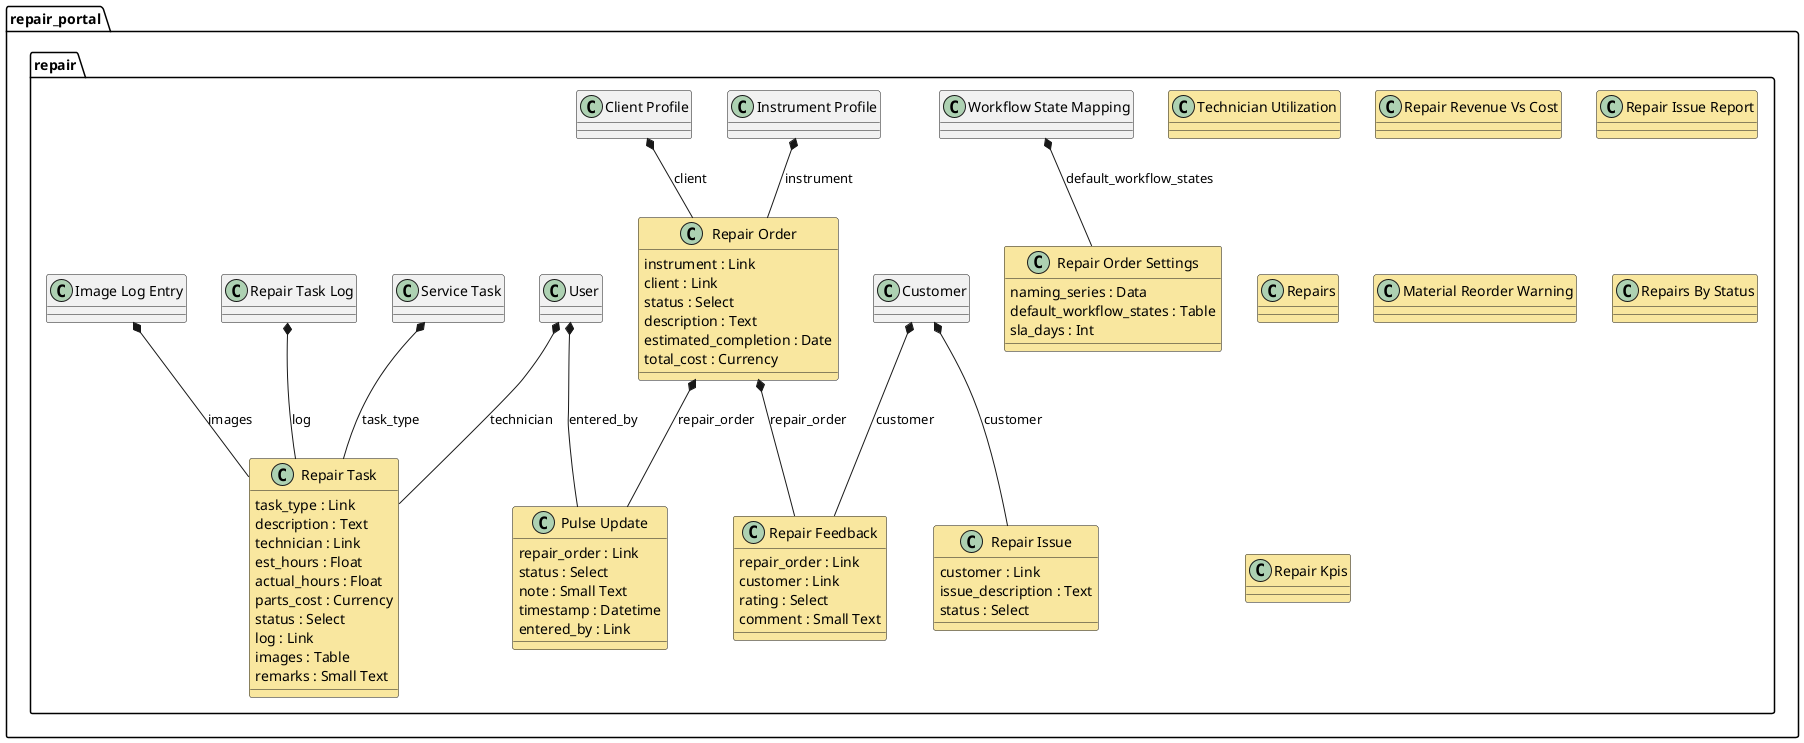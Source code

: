 @startuml
package repair_portal.repair <<Folder>> {
class "Technician Utilization" #F9E79F {
}
class "Repair Revenue Vs Cost" #F9E79F {
}
class "Repair Issue Report" #F9E79F {
}
class "Repairs" #F9E79F {
}
class "Material Reorder Warning" #F9E79F {
}
class "Repairs By Status" #F9E79F {
}
class "Repair Kpis" #F9E79F {
}
class "Repair Kpis" #F9E79F {
}
"Workflow State Mapping" *-- "Repair Order Settings" : default_workflow_states
class "Repair Order Settings" #F9E79F {
  naming_series : Data
  default_workflow_states : Table
  sla_days : Int
}
"Repair Order" *-- "Pulse Update" : repair_order
"User" *-- "Pulse Update" : entered_by
class "Pulse Update" #F9E79F {
  repair_order : Link
  status : Select
  note : Small Text
  timestamp : Datetime
  entered_by : Link
}
"Repair Order" *-- "Repair Feedback" : repair_order
"Customer" *-- "Repair Feedback" : customer
class "Repair Feedback" #F9E79F {
  repair_order : Link
  customer : Link
  rating : Select
  comment : Small Text
}
"Customer" *-- "Repair Issue" : customer
class "Repair Issue" #F9E79F {
  customer : Link
  issue_description : Text
  status : Select
}
"Instrument Profile" *-- "Repair Order" : instrument
"Client Profile" *-- "Repair Order" : client
class "Repair Order" #F9E79F {
  instrument : Link
  client : Link
  status : Select
  description : Text
  estimated_completion : Date
  total_cost : Currency
}
"Service Task" *-- "Repair Task" : task_type
"User" *-- "Repair Task" : technician
"Repair Task Log" *-- "Repair Task" : log
"Image Log Entry" *-- "Repair Task" : images
class "Repair Task" #F9E79F {
  task_type : Link
  description : Text
  technician : Link
  est_hours : Float
  actual_hours : Float
  parts_cost : Currency
  status : Select
  log : Link
  images : Table
  remarks : Small Text
}
}
@enduml
